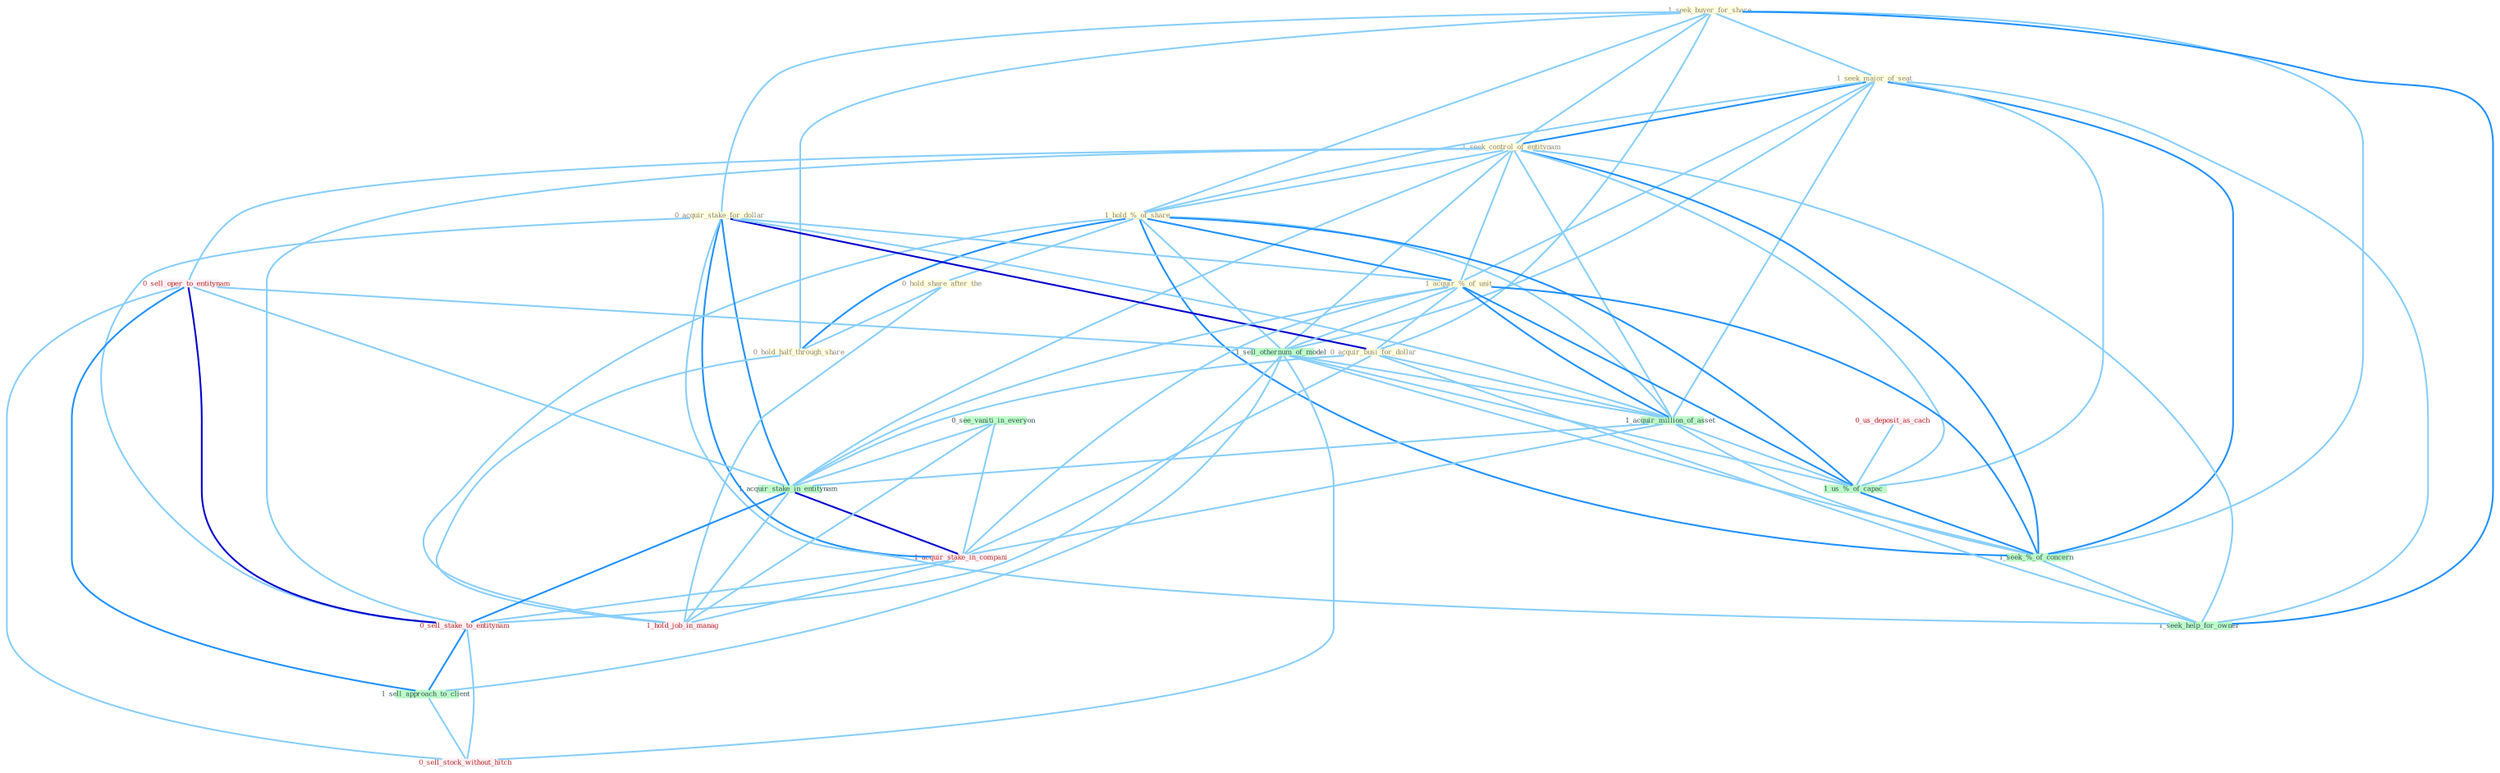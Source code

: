 Graph G{ 
    node
    [shape=polygon,style=filled,width=.5,height=.06,color="#BDFCC9",fixedsize=true,fontsize=4,
    fontcolor="#2f4f4f"];
    {node
    [color="#ffffe0", fontcolor="#8b7d6b"] "1_seek_buyer_for_share " "1_seek_major_of_seat " "1_seek_control_of_entitynam " "1_hold_%_of_share " "0_acquir_stake_for_dollar " "1_acquir_%_of_unit " "0_hold_share_after_the " "0_hold_half_through_share " "0_acquir_busi_for_dollar "}
{node [color="#fff0f5", fontcolor="#b22222"] "0_sell_oper_to_entitynam " "0_us_deposit_as_cach " "1_acquir_stake_in_compani " "0_sell_stake_to_entitynam " "1_hold_job_in_manag " "0_sell_stock_without_hitch "}
edge [color="#B0E2FF"];

	"1_seek_buyer_for_share " -- "1_seek_major_of_seat " [w="1", color="#87cefa" ];
	"1_seek_buyer_for_share " -- "1_seek_control_of_entitynam " [w="1", color="#87cefa" ];
	"1_seek_buyer_for_share " -- "1_hold_%_of_share " [w="1", color="#87cefa" ];
	"1_seek_buyer_for_share " -- "0_acquir_stake_for_dollar " [w="1", color="#87cefa" ];
	"1_seek_buyer_for_share " -- "0_hold_half_through_share " [w="1", color="#87cefa" ];
	"1_seek_buyer_for_share " -- "0_acquir_busi_for_dollar " [w="1", color="#87cefa" ];
	"1_seek_buyer_for_share " -- "1_seek_%_of_concern " [w="1", color="#87cefa" ];
	"1_seek_buyer_for_share " -- "1_seek_help_for_owner " [w="2", color="#1e90ff" , len=0.8];
	"1_seek_major_of_seat " -- "1_seek_control_of_entitynam " [w="2", color="#1e90ff" , len=0.8];
	"1_seek_major_of_seat " -- "1_hold_%_of_share " [w="1", color="#87cefa" ];
	"1_seek_major_of_seat " -- "1_acquir_%_of_unit " [w="1", color="#87cefa" ];
	"1_seek_major_of_seat " -- "1_sell_othernum_of_model " [w="1", color="#87cefa" ];
	"1_seek_major_of_seat " -- "1_acquir_million_of_asset " [w="1", color="#87cefa" ];
	"1_seek_major_of_seat " -- "1_us_%_of_capac " [w="1", color="#87cefa" ];
	"1_seek_major_of_seat " -- "1_seek_%_of_concern " [w="2", color="#1e90ff" , len=0.8];
	"1_seek_major_of_seat " -- "1_seek_help_for_owner " [w="1", color="#87cefa" ];
	"1_seek_control_of_entitynam " -- "1_hold_%_of_share " [w="1", color="#87cefa" ];
	"1_seek_control_of_entitynam " -- "1_acquir_%_of_unit " [w="1", color="#87cefa" ];
	"1_seek_control_of_entitynam " -- "0_sell_oper_to_entitynam " [w="1", color="#87cefa" ];
	"1_seek_control_of_entitynam " -- "1_sell_othernum_of_model " [w="1", color="#87cefa" ];
	"1_seek_control_of_entitynam " -- "1_acquir_million_of_asset " [w="1", color="#87cefa" ];
	"1_seek_control_of_entitynam " -- "1_acquir_stake_in_entitynam " [w="1", color="#87cefa" ];
	"1_seek_control_of_entitynam " -- "0_sell_stake_to_entitynam " [w="1", color="#87cefa" ];
	"1_seek_control_of_entitynam " -- "1_us_%_of_capac " [w="1", color="#87cefa" ];
	"1_seek_control_of_entitynam " -- "1_seek_%_of_concern " [w="2", color="#1e90ff" , len=0.8];
	"1_seek_control_of_entitynam " -- "1_seek_help_for_owner " [w="1", color="#87cefa" ];
	"1_hold_%_of_share " -- "1_acquir_%_of_unit " [w="2", color="#1e90ff" , len=0.8];
	"1_hold_%_of_share " -- "0_hold_share_after_the " [w="1", color="#87cefa" ];
	"1_hold_%_of_share " -- "0_hold_half_through_share " [w="2", color="#1e90ff" , len=0.8];
	"1_hold_%_of_share " -- "1_sell_othernum_of_model " [w="1", color="#87cefa" ];
	"1_hold_%_of_share " -- "1_acquir_million_of_asset " [w="1", color="#87cefa" ];
	"1_hold_%_of_share " -- "1_us_%_of_capac " [w="2", color="#1e90ff" , len=0.8];
	"1_hold_%_of_share " -- "1_hold_job_in_manag " [w="1", color="#87cefa" ];
	"1_hold_%_of_share " -- "1_seek_%_of_concern " [w="2", color="#1e90ff" , len=0.8];
	"0_acquir_stake_for_dollar " -- "1_acquir_%_of_unit " [w="1", color="#87cefa" ];
	"0_acquir_stake_for_dollar " -- "0_acquir_busi_for_dollar " [w="3", color="#0000cd" , len=0.6];
	"0_acquir_stake_for_dollar " -- "1_acquir_million_of_asset " [w="1", color="#87cefa" ];
	"0_acquir_stake_for_dollar " -- "1_acquir_stake_in_entitynam " [w="2", color="#1e90ff" , len=0.8];
	"0_acquir_stake_for_dollar " -- "1_acquir_stake_in_compani " [w="2", color="#1e90ff" , len=0.8];
	"0_acquir_stake_for_dollar " -- "0_sell_stake_to_entitynam " [w="1", color="#87cefa" ];
	"0_acquir_stake_for_dollar " -- "1_seek_help_for_owner " [w="1", color="#87cefa" ];
	"1_acquir_%_of_unit " -- "0_acquir_busi_for_dollar " [w="1", color="#87cefa" ];
	"1_acquir_%_of_unit " -- "1_sell_othernum_of_model " [w="1", color="#87cefa" ];
	"1_acquir_%_of_unit " -- "1_acquir_million_of_asset " [w="2", color="#1e90ff" , len=0.8];
	"1_acquir_%_of_unit " -- "1_acquir_stake_in_entitynam " [w="1", color="#87cefa" ];
	"1_acquir_%_of_unit " -- "1_acquir_stake_in_compani " [w="1", color="#87cefa" ];
	"1_acquir_%_of_unit " -- "1_us_%_of_capac " [w="2", color="#1e90ff" , len=0.8];
	"1_acquir_%_of_unit " -- "1_seek_%_of_concern " [w="2", color="#1e90ff" , len=0.8];
	"0_hold_share_after_the " -- "0_hold_half_through_share " [w="1", color="#87cefa" ];
	"0_hold_share_after_the " -- "1_hold_job_in_manag " [w="1", color="#87cefa" ];
	"0_hold_half_through_share " -- "1_hold_job_in_manag " [w="1", color="#87cefa" ];
	"0_acquir_busi_for_dollar " -- "1_acquir_million_of_asset " [w="1", color="#87cefa" ];
	"0_acquir_busi_for_dollar " -- "1_acquir_stake_in_entitynam " [w="1", color="#87cefa" ];
	"0_acquir_busi_for_dollar " -- "1_acquir_stake_in_compani " [w="1", color="#87cefa" ];
	"0_acquir_busi_for_dollar " -- "1_seek_help_for_owner " [w="1", color="#87cefa" ];
	"0_sell_oper_to_entitynam " -- "1_sell_othernum_of_model " [w="1", color="#87cefa" ];
	"0_sell_oper_to_entitynam " -- "1_acquir_stake_in_entitynam " [w="1", color="#87cefa" ];
	"0_sell_oper_to_entitynam " -- "0_sell_stake_to_entitynam " [w="3", color="#0000cd" , len=0.6];
	"0_sell_oper_to_entitynam " -- "1_sell_approach_to_client " [w="2", color="#1e90ff" , len=0.8];
	"0_sell_oper_to_entitynam " -- "0_sell_stock_without_hitch " [w="1", color="#87cefa" ];
	"1_sell_othernum_of_model " -- "1_acquir_million_of_asset " [w="1", color="#87cefa" ];
	"1_sell_othernum_of_model " -- "0_sell_stake_to_entitynam " [w="1", color="#87cefa" ];
	"1_sell_othernum_of_model " -- "1_us_%_of_capac " [w="1", color="#87cefa" ];
	"1_sell_othernum_of_model " -- "1_sell_approach_to_client " [w="1", color="#87cefa" ];
	"1_sell_othernum_of_model " -- "0_sell_stock_without_hitch " [w="1", color="#87cefa" ];
	"1_sell_othernum_of_model " -- "1_seek_%_of_concern " [w="1", color="#87cefa" ];
	"0_see_vaniti_in_everyon " -- "1_acquir_stake_in_entitynam " [w="1", color="#87cefa" ];
	"0_see_vaniti_in_everyon " -- "1_acquir_stake_in_compani " [w="1", color="#87cefa" ];
	"0_see_vaniti_in_everyon " -- "1_hold_job_in_manag " [w="1", color="#87cefa" ];
	"1_acquir_million_of_asset " -- "1_acquir_stake_in_entitynam " [w="1", color="#87cefa" ];
	"1_acquir_million_of_asset " -- "1_acquir_stake_in_compani " [w="1", color="#87cefa" ];
	"1_acquir_million_of_asset " -- "1_us_%_of_capac " [w="1", color="#87cefa" ];
	"1_acquir_million_of_asset " -- "1_seek_%_of_concern " [w="1", color="#87cefa" ];
	"0_us_deposit_as_cach " -- "1_us_%_of_capac " [w="1", color="#87cefa" ];
	"1_acquir_stake_in_entitynam " -- "1_acquir_stake_in_compani " [w="3", color="#0000cd" , len=0.6];
	"1_acquir_stake_in_entitynam " -- "0_sell_stake_to_entitynam " [w="2", color="#1e90ff" , len=0.8];
	"1_acquir_stake_in_entitynam " -- "1_hold_job_in_manag " [w="1", color="#87cefa" ];
	"1_acquir_stake_in_compani " -- "0_sell_stake_to_entitynam " [w="1", color="#87cefa" ];
	"1_acquir_stake_in_compani " -- "1_hold_job_in_manag " [w="1", color="#87cefa" ];
	"0_sell_stake_to_entitynam " -- "1_sell_approach_to_client " [w="2", color="#1e90ff" , len=0.8];
	"0_sell_stake_to_entitynam " -- "0_sell_stock_without_hitch " [w="1", color="#87cefa" ];
	"1_us_%_of_capac " -- "1_seek_%_of_concern " [w="2", color="#1e90ff" , len=0.8];
	"1_sell_approach_to_client " -- "0_sell_stock_without_hitch " [w="1", color="#87cefa" ];
	"1_seek_%_of_concern " -- "1_seek_help_for_owner " [w="1", color="#87cefa" ];
}